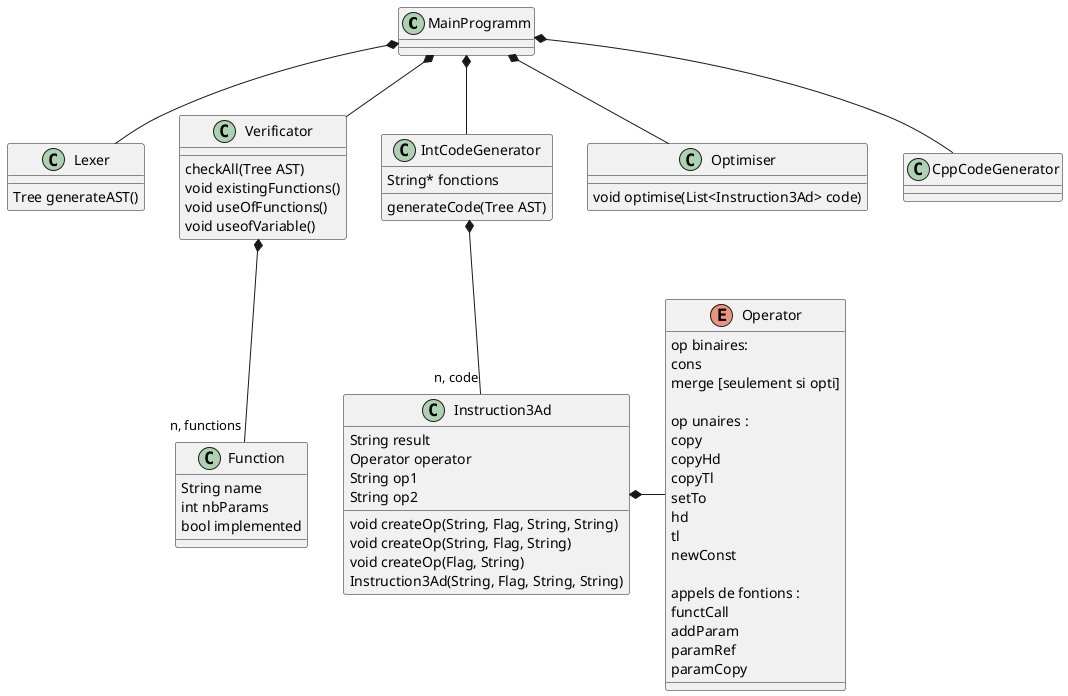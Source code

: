 @startuml

class MainProgramm {}

class Lexer {
    Tree generateAST()
}
MainProgramm *-- Lexer

class Verificator {
    checkAll(Tree AST)
    void existingFunctions()
    void useOfFunctions()
    void useofVariable()
}
MainProgramm *-- Verificator

class Function {
    String name
    int nbParams
    bool implemented
}
Verificator *-- "n, functions" Function

class IntCodeGenerator {
    String* fonctions
    generateCode(Tree AST)
}
MainProgramm *-- IntCodeGenerator

class Instruction3Ad {
    String result
    Operator operator
    String op1
    String op2
    void createOp(String, Flag, String, String)
    void createOp(String, Flag, String)
    void createOp(Flag, String)
    Instruction3Ad(String, Flag, String, String)

}
IntCodeGenerator *-- "n, code" Instruction3Ad

enum Operator {
    op binaires:
    cons
    merge [seulement si opti]

    op unaires :
    copy
    copyHd
    copyTl
    setTo
    hd
    tl
    newConst

    appels de fontions :
    functCall
    addParam
    paramRef
    paramCopy
}
Instruction3Ad *- Operator


class Optimiser {
    void optimise(List<Instruction3Ad> code)
}

MainProgramm *-- Optimiser

class CppCodeGenerator {

}

MainProgramm *-- CppCodeGenerator

@enduml
